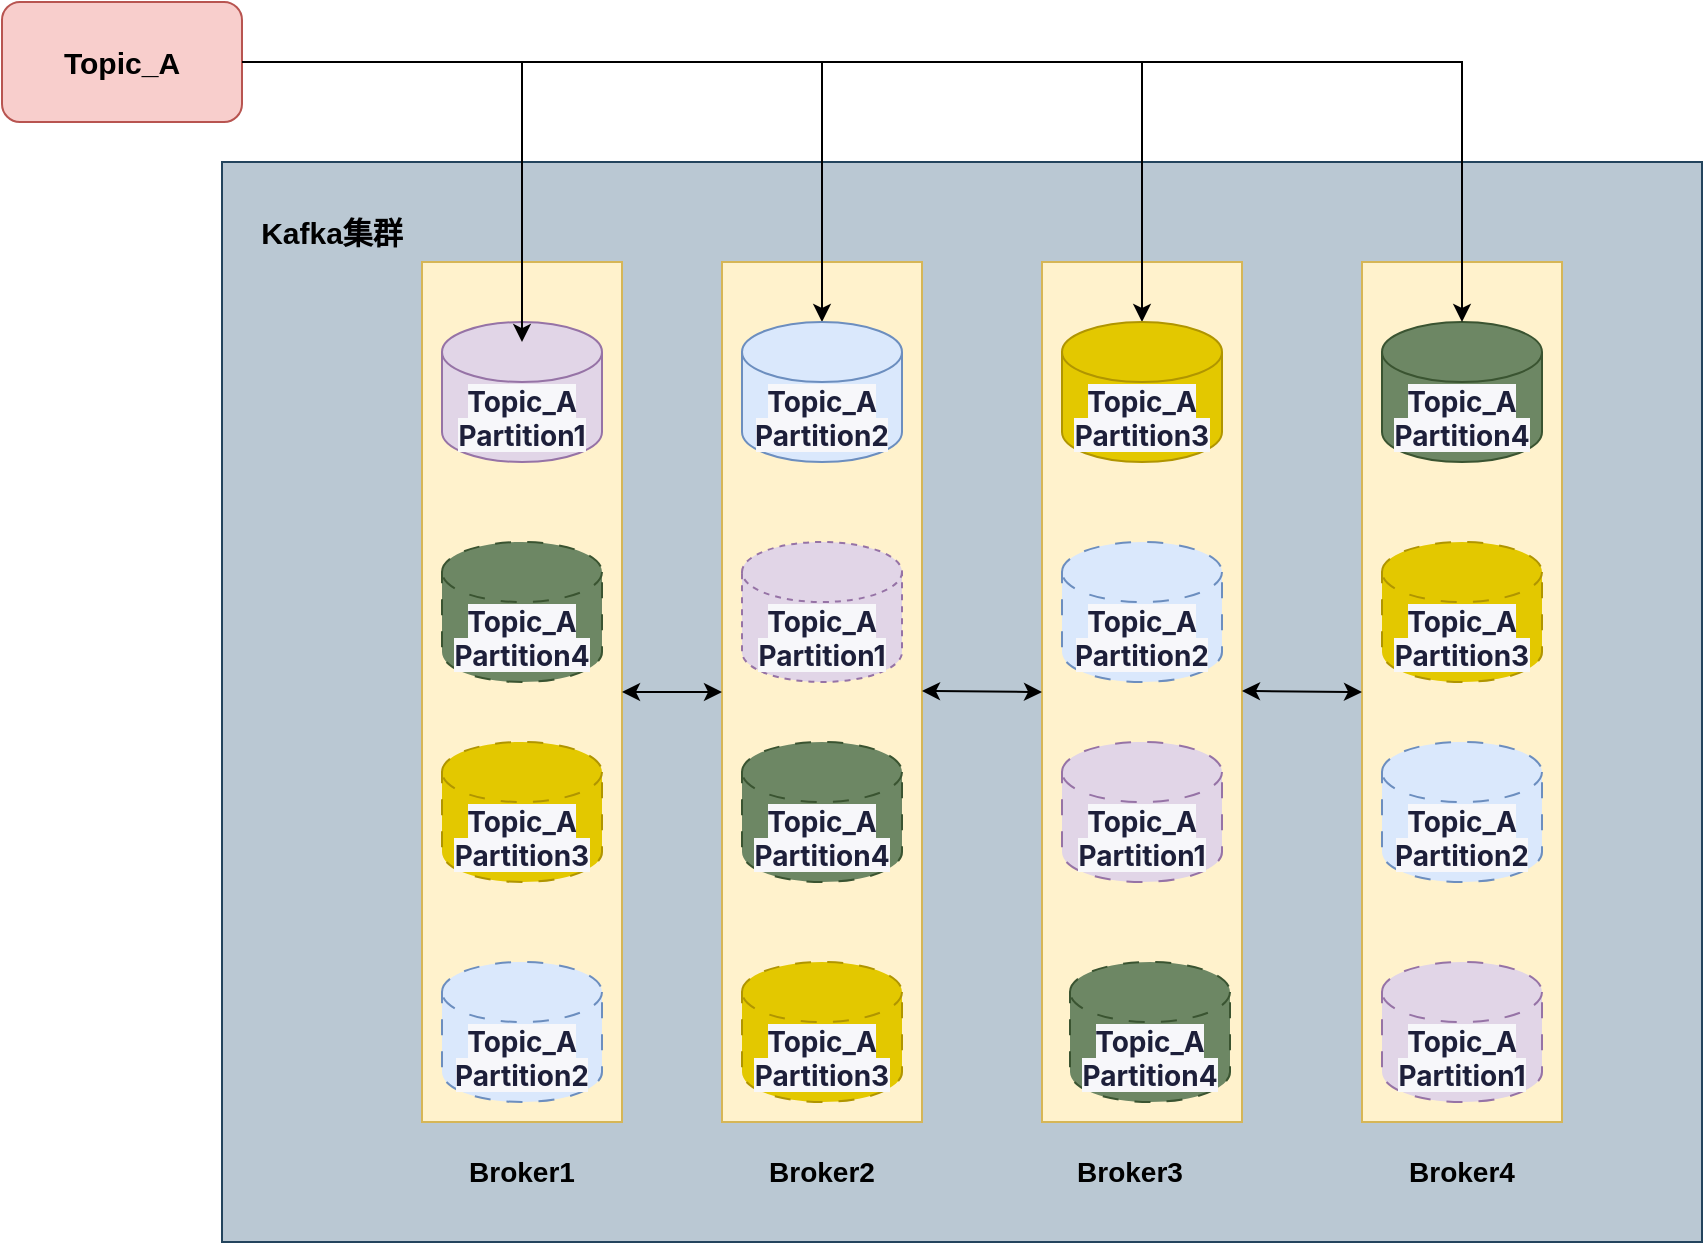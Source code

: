 <mxfile version="21.8.2" type="github">
  <diagram name="第 1 页" id="xGGkfbK6TPt2-oSzVxeK">
    <mxGraphModel dx="2247" dy="744" grid="1" gridSize="10" guides="1" tooltips="1" connect="1" arrows="1" fold="1" page="1" pageScale="1" pageWidth="827" pageHeight="1169" math="0" shadow="0">
      <root>
        <mxCell id="0" />
        <mxCell id="1" parent="0" />
        <mxCell id="0-y21MWVwoMFl5Ftppno-34" value="" style="rounded=0;whiteSpace=wrap;html=1;fillColor=#bac8d3;strokeColor=#23445d;" vertex="1" parent="1">
          <mxGeometry x="-10" y="90" width="740" height="540" as="geometry" />
        </mxCell>
        <mxCell id="0-y21MWVwoMFl5Ftppno-1" value="" style="rounded=0;whiteSpace=wrap;html=1;fillColor=#fff2cc;strokeColor=#d6b656;" vertex="1" parent="1">
          <mxGeometry x="90" y="140" width="100" height="430" as="geometry" />
        </mxCell>
        <mxCell id="0-y21MWVwoMFl5Ftppno-2" value="" style="rounded=0;whiteSpace=wrap;html=1;fillColor=#fff2cc;strokeColor=#d6b656;" vertex="1" parent="1">
          <mxGeometry x="240" y="140" width="100" height="430" as="geometry" />
        </mxCell>
        <mxCell id="0-y21MWVwoMFl5Ftppno-3" value="" style="rounded=0;whiteSpace=wrap;html=1;fillColor=#fff2cc;strokeColor=#d6b656;" vertex="1" parent="1">
          <mxGeometry x="400" y="140" width="100" height="430" as="geometry" />
        </mxCell>
        <mxCell id="0-y21MWVwoMFl5Ftppno-4" value="" style="rounded=0;whiteSpace=wrap;html=1;fillColor=#fff2cc;strokeColor=#d6b656;" vertex="1" parent="1">
          <mxGeometry x="560" y="140" width="100" height="430" as="geometry" />
        </mxCell>
        <mxCell id="0-y21MWVwoMFl5Ftppno-5" value="Broker1" style="text;html=1;strokeColor=none;fillColor=none;align=center;verticalAlign=middle;whiteSpace=wrap;rounded=0;fontStyle=1;fontSize=14;" vertex="1" parent="1">
          <mxGeometry x="110" y="580" width="60" height="30" as="geometry" />
        </mxCell>
        <mxCell id="0-y21MWVwoMFl5Ftppno-6" value="Broker2" style="text;html=1;strokeColor=none;fillColor=none;align=center;verticalAlign=middle;whiteSpace=wrap;rounded=0;fontStyle=1;fontSize=14;" vertex="1" parent="1">
          <mxGeometry x="260" y="580" width="60" height="30" as="geometry" />
        </mxCell>
        <mxCell id="0-y21MWVwoMFl5Ftppno-7" value="Broker3" style="text;html=1;strokeColor=none;fillColor=none;align=center;verticalAlign=middle;whiteSpace=wrap;rounded=0;fontStyle=1;fontSize=14;" vertex="1" parent="1">
          <mxGeometry x="414" y="580" width="60" height="30" as="geometry" />
        </mxCell>
        <mxCell id="0-y21MWVwoMFl5Ftppno-8" value="Broker4" style="text;html=1;strokeColor=none;fillColor=none;align=center;verticalAlign=middle;whiteSpace=wrap;rounded=0;fontStyle=1;fontSize=14;" vertex="1" parent="1">
          <mxGeometry x="580" y="580" width="60" height="30" as="geometry" />
        </mxCell>
        <mxCell id="0-y21MWVwoMFl5Ftppno-16" style="edgeStyle=orthogonalEdgeStyle;rounded=0;orthogonalLoop=1;jettySize=auto;html=1;exitX=1;exitY=0.5;exitDx=0;exitDy=0;" edge="1" parent="1" source="0-y21MWVwoMFl5Ftppno-9" target="0-y21MWVwoMFl5Ftppno-12">
          <mxGeometry relative="1" as="geometry" />
        </mxCell>
        <mxCell id="0-y21MWVwoMFl5Ftppno-17" style="edgeStyle=orthogonalEdgeStyle;rounded=0;orthogonalLoop=1;jettySize=auto;html=1;exitX=1;exitY=0.5;exitDx=0;exitDy=0;" edge="1" parent="1" source="0-y21MWVwoMFl5Ftppno-9" target="0-y21MWVwoMFl5Ftppno-13">
          <mxGeometry relative="1" as="geometry" />
        </mxCell>
        <mxCell id="0-y21MWVwoMFl5Ftppno-9" value="&lt;b&gt;&lt;font style=&quot;font-size: 15px;&quot;&gt;Topic_A&lt;/font&gt;&lt;/b&gt;" style="rounded=1;whiteSpace=wrap;html=1;fillColor=#f8cecc;strokeColor=#b85450;" vertex="1" parent="1">
          <mxGeometry x="-120" y="10" width="120" height="60" as="geometry" />
        </mxCell>
        <mxCell id="0-y21MWVwoMFl5Ftppno-11" value="&lt;span style=&quot;background-color: rgb(247, 247, 250); color: rgb(29, 31, 58); font-family: -apple-system, BlinkMacSystemFont, &amp;quot;Segoe UI&amp;quot;, Roboto, &amp;quot;Helvetica Neue&amp;quot;, Arial, &amp;quot;Noto Sans&amp;quot;, sans-serif, &amp;quot;Apple Color Emoji&amp;quot;, &amp;quot;Segoe UI Emoji&amp;quot;, &amp;quot;Segoe UI Symbol&amp;quot;, &amp;quot;Noto Color Emoji&amp;quot;; font-size: 14px; text-align: start;&quot;&gt;Topic_A&lt;br&gt;Partition1&lt;/span&gt;" style="shape=cylinder3;whiteSpace=wrap;html=1;boundedLbl=1;backgroundOutline=1;size=15;fillColor=#e1d5e7;strokeColor=#9673a6;fontStyle=1" vertex="1" parent="1">
          <mxGeometry x="100" y="170" width="80" height="70" as="geometry" />
        </mxCell>
        <mxCell id="0-y21MWVwoMFl5Ftppno-12" value="&lt;span style=&quot;background-color: rgb(247, 247, 250); color: rgb(29, 31, 58); font-family: -apple-system, BlinkMacSystemFont, &amp;quot;Segoe UI&amp;quot;, Roboto, &amp;quot;Helvetica Neue&amp;quot;, Arial, &amp;quot;Noto Sans&amp;quot;, sans-serif, &amp;quot;Apple Color Emoji&amp;quot;, &amp;quot;Segoe UI Emoji&amp;quot;, &amp;quot;Segoe UI Symbol&amp;quot;, &amp;quot;Noto Color Emoji&amp;quot;; font-size: 14px; text-align: start;&quot;&gt;Topic_A&lt;br&gt;Partition2&lt;/span&gt;" style="shape=cylinder3;whiteSpace=wrap;html=1;boundedLbl=1;backgroundOutline=1;size=15;fillColor=#dae8fc;strokeColor=#6c8ebf;fontStyle=1" vertex="1" parent="1">
          <mxGeometry x="250" y="170" width="80" height="70" as="geometry" />
        </mxCell>
        <mxCell id="0-y21MWVwoMFl5Ftppno-13" value="&lt;span style=&quot;background-color: rgb(247, 247, 250); color: rgb(29, 31, 58); font-family: -apple-system, BlinkMacSystemFont, &amp;quot;Segoe UI&amp;quot;, Roboto, &amp;quot;Helvetica Neue&amp;quot;, Arial, &amp;quot;Noto Sans&amp;quot;, sans-serif, &amp;quot;Apple Color Emoji&amp;quot;, &amp;quot;Segoe UI Emoji&amp;quot;, &amp;quot;Segoe UI Symbol&amp;quot;, &amp;quot;Noto Color Emoji&amp;quot;; font-size: 14px; text-align: start;&quot;&gt;Topic_A&lt;br&gt;Partition3&lt;/span&gt;" style="shape=cylinder3;whiteSpace=wrap;html=1;boundedLbl=1;backgroundOutline=1;size=15;fillColor=#e3c800;strokeColor=#B09500;fontStyle=1;fontColor=#000000;" vertex="1" parent="1">
          <mxGeometry x="410" y="170" width="80" height="70" as="geometry" />
        </mxCell>
        <mxCell id="0-y21MWVwoMFl5Ftppno-14" value="&lt;span style=&quot;background-color: rgb(247, 247, 250); color: rgb(29, 31, 58); font-family: -apple-system, BlinkMacSystemFont, &amp;quot;Segoe UI&amp;quot;, Roboto, &amp;quot;Helvetica Neue&amp;quot;, Arial, &amp;quot;Noto Sans&amp;quot;, sans-serif, &amp;quot;Apple Color Emoji&amp;quot;, &amp;quot;Segoe UI Emoji&amp;quot;, &amp;quot;Segoe UI Symbol&amp;quot;, &amp;quot;Noto Color Emoji&amp;quot;; font-size: 14px; text-align: start;&quot;&gt;Topic_A&lt;br&gt;Partition4&lt;/span&gt;" style="shape=cylinder3;whiteSpace=wrap;html=1;boundedLbl=1;backgroundOutline=1;size=15;fillColor=#6d8764;strokeColor=#3A5431;fontStyle=1;fontColor=#ffffff;" vertex="1" parent="1">
          <mxGeometry x="570" y="170" width="80" height="70" as="geometry" />
        </mxCell>
        <mxCell id="0-y21MWVwoMFl5Ftppno-15" style="edgeStyle=orthogonalEdgeStyle;rounded=0;orthogonalLoop=1;jettySize=auto;html=1;exitX=1;exitY=0.5;exitDx=0;exitDy=0;entryX=0.5;entryY=0.143;entryDx=0;entryDy=0;entryPerimeter=0;" edge="1" parent="1" source="0-y21MWVwoMFl5Ftppno-9" target="0-y21MWVwoMFl5Ftppno-11">
          <mxGeometry relative="1" as="geometry" />
        </mxCell>
        <mxCell id="0-y21MWVwoMFl5Ftppno-18" style="edgeStyle=orthogonalEdgeStyle;rounded=0;orthogonalLoop=1;jettySize=auto;html=1;exitX=1;exitY=0.5;exitDx=0;exitDy=0;entryX=0.5;entryY=0;entryDx=0;entryDy=0;entryPerimeter=0;" edge="1" parent="1" source="0-y21MWVwoMFl5Ftppno-9" target="0-y21MWVwoMFl5Ftppno-14">
          <mxGeometry relative="1" as="geometry" />
        </mxCell>
        <mxCell id="0-y21MWVwoMFl5Ftppno-19" value="&lt;span style=&quot;background-color: rgb(247, 247, 250); color: rgb(29, 31, 58); font-family: -apple-system, BlinkMacSystemFont, &amp;quot;Segoe UI&amp;quot;, Roboto, &amp;quot;Helvetica Neue&amp;quot;, Arial, &amp;quot;Noto Sans&amp;quot;, sans-serif, &amp;quot;Apple Color Emoji&amp;quot;, &amp;quot;Segoe UI Emoji&amp;quot;, &amp;quot;Segoe UI Symbol&amp;quot;, &amp;quot;Noto Color Emoji&amp;quot;; font-size: 14px; text-align: start;&quot;&gt;Topic_A&lt;br&gt;Partition1&lt;/span&gt;" style="shape=cylinder3;whiteSpace=wrap;html=1;boundedLbl=1;backgroundOutline=1;size=15;fillColor=#e1d5e7;strokeColor=#9673a6;fontStyle=1;dashed=1;" vertex="1" parent="1">
          <mxGeometry x="250" y="280" width="80" height="70" as="geometry" />
        </mxCell>
        <mxCell id="0-y21MWVwoMFl5Ftppno-20" value="&lt;span style=&quot;background-color: rgb(247, 247, 250); color: rgb(29, 31, 58); font-family: -apple-system, BlinkMacSystemFont, &amp;quot;Segoe UI&amp;quot;, Roboto, &amp;quot;Helvetica Neue&amp;quot;, Arial, &amp;quot;Noto Sans&amp;quot;, sans-serif, &amp;quot;Apple Color Emoji&amp;quot;, &amp;quot;Segoe UI Emoji&amp;quot;, &amp;quot;Segoe UI Symbol&amp;quot;, &amp;quot;Noto Color Emoji&amp;quot;; font-size: 14px; text-align: start;&quot;&gt;Topic_A&lt;br&gt;Partition1&lt;/span&gt;" style="shape=cylinder3;whiteSpace=wrap;html=1;boundedLbl=1;backgroundOutline=1;size=15;fillColor=#e1d5e7;strokeColor=#9673a6;fontStyle=1;dashed=1;dashPattern=8 8;" vertex="1" parent="1">
          <mxGeometry x="410" y="380" width="80" height="70" as="geometry" />
        </mxCell>
        <mxCell id="0-y21MWVwoMFl5Ftppno-21" value="&lt;span style=&quot;background-color: rgb(247, 247, 250); color: rgb(29, 31, 58); font-family: -apple-system, BlinkMacSystemFont, &amp;quot;Segoe UI&amp;quot;, Roboto, &amp;quot;Helvetica Neue&amp;quot;, Arial, &amp;quot;Noto Sans&amp;quot;, sans-serif, &amp;quot;Apple Color Emoji&amp;quot;, &amp;quot;Segoe UI Emoji&amp;quot;, &amp;quot;Segoe UI Symbol&amp;quot;, &amp;quot;Noto Color Emoji&amp;quot;; font-size: 14px; text-align: start;&quot;&gt;Topic_A&lt;br&gt;Partition1&lt;/span&gt;" style="shape=cylinder3;whiteSpace=wrap;html=1;boundedLbl=1;backgroundOutline=1;size=15;fillColor=#e1d5e7;strokeColor=#9673a6;fontStyle=1;dashed=1;dashPattern=8 8;" vertex="1" parent="1">
          <mxGeometry x="570" y="490" width="80" height="70" as="geometry" />
        </mxCell>
        <mxCell id="0-y21MWVwoMFl5Ftppno-22" value="&lt;span style=&quot;background-color: rgb(247, 247, 250); color: rgb(29, 31, 58); font-family: -apple-system, BlinkMacSystemFont, &amp;quot;Segoe UI&amp;quot;, Roboto, &amp;quot;Helvetica Neue&amp;quot;, Arial, &amp;quot;Noto Sans&amp;quot;, sans-serif, &amp;quot;Apple Color Emoji&amp;quot;, &amp;quot;Segoe UI Emoji&amp;quot;, &amp;quot;Segoe UI Symbol&amp;quot;, &amp;quot;Noto Color Emoji&amp;quot;; font-size: 14px; text-align: start;&quot;&gt;Topic_A&lt;br&gt;Partition2&lt;/span&gt;" style="shape=cylinder3;whiteSpace=wrap;html=1;boundedLbl=1;backgroundOutline=1;size=15;fillColor=#dae8fc;strokeColor=#6c8ebf;fontStyle=1;dashed=1;dashPattern=8 8;" vertex="1" parent="1">
          <mxGeometry x="410" y="280" width="80" height="70" as="geometry" />
        </mxCell>
        <mxCell id="0-y21MWVwoMFl5Ftppno-23" value="&lt;span style=&quot;background-color: rgb(247, 247, 250); color: rgb(29, 31, 58); font-family: -apple-system, BlinkMacSystemFont, &amp;quot;Segoe UI&amp;quot;, Roboto, &amp;quot;Helvetica Neue&amp;quot;, Arial, &amp;quot;Noto Sans&amp;quot;, sans-serif, &amp;quot;Apple Color Emoji&amp;quot;, &amp;quot;Segoe UI Emoji&amp;quot;, &amp;quot;Segoe UI Symbol&amp;quot;, &amp;quot;Noto Color Emoji&amp;quot;; font-size: 14px; text-align: start;&quot;&gt;Topic_A&lt;br&gt;Partition2&lt;/span&gt;" style="shape=cylinder3;whiteSpace=wrap;html=1;boundedLbl=1;backgroundOutline=1;size=15;fillColor=#dae8fc;strokeColor=#6c8ebf;fontStyle=1;dashed=1;dashPattern=8 8;" vertex="1" parent="1">
          <mxGeometry x="570" y="380" width="80" height="70" as="geometry" />
        </mxCell>
        <mxCell id="0-y21MWVwoMFl5Ftppno-24" value="&lt;span style=&quot;background-color: rgb(247, 247, 250); color: rgb(29, 31, 58); font-family: -apple-system, BlinkMacSystemFont, &amp;quot;Segoe UI&amp;quot;, Roboto, &amp;quot;Helvetica Neue&amp;quot;, Arial, &amp;quot;Noto Sans&amp;quot;, sans-serif, &amp;quot;Apple Color Emoji&amp;quot;, &amp;quot;Segoe UI Emoji&amp;quot;, &amp;quot;Segoe UI Symbol&amp;quot;, &amp;quot;Noto Color Emoji&amp;quot;; font-size: 14px; text-align: start;&quot;&gt;Topic_A&lt;br&gt;Partition2&lt;/span&gt;" style="shape=cylinder3;whiteSpace=wrap;html=1;boundedLbl=1;backgroundOutline=1;size=15;fillColor=#dae8fc;strokeColor=#6c8ebf;fontStyle=1;dashed=1;dashPattern=8 8;" vertex="1" parent="1">
          <mxGeometry x="100" y="490" width="80" height="70" as="geometry" />
        </mxCell>
        <mxCell id="0-y21MWVwoMFl5Ftppno-25" value="&lt;span style=&quot;background-color: rgb(247, 247, 250); color: rgb(29, 31, 58); font-family: -apple-system, BlinkMacSystemFont, &amp;quot;Segoe UI&amp;quot;, Roboto, &amp;quot;Helvetica Neue&amp;quot;, Arial, &amp;quot;Noto Sans&amp;quot;, sans-serif, &amp;quot;Apple Color Emoji&amp;quot;, &amp;quot;Segoe UI Emoji&amp;quot;, &amp;quot;Segoe UI Symbol&amp;quot;, &amp;quot;Noto Color Emoji&amp;quot;; font-size: 14px; text-align: start;&quot;&gt;Topic_A&lt;br&gt;Partition4&lt;/span&gt;" style="shape=cylinder3;whiteSpace=wrap;html=1;boundedLbl=1;backgroundOutline=1;size=15;fillColor=#6d8764;strokeColor=#3A5431;fontStyle=1;fontColor=#ffffff;dashed=1;dashPattern=8 8;" vertex="1" parent="1">
          <mxGeometry x="100" y="280" width="80" height="70" as="geometry" />
        </mxCell>
        <mxCell id="0-y21MWVwoMFl5Ftppno-26" value="&lt;span style=&quot;background-color: rgb(247, 247, 250); color: rgb(29, 31, 58); font-family: -apple-system, BlinkMacSystemFont, &amp;quot;Segoe UI&amp;quot;, Roboto, &amp;quot;Helvetica Neue&amp;quot;, Arial, &amp;quot;Noto Sans&amp;quot;, sans-serif, &amp;quot;Apple Color Emoji&amp;quot;, &amp;quot;Segoe UI Emoji&amp;quot;, &amp;quot;Segoe UI Symbol&amp;quot;, &amp;quot;Noto Color Emoji&amp;quot;; font-size: 14px; text-align: start;&quot;&gt;Topic_A&lt;br&gt;Partition4&lt;/span&gt;" style="shape=cylinder3;whiteSpace=wrap;html=1;boundedLbl=1;backgroundOutline=1;size=15;fillColor=#6d8764;strokeColor=#3A5431;fontStyle=1;fontColor=#ffffff;dashed=1;dashPattern=8 8;" vertex="1" parent="1">
          <mxGeometry x="250" y="380" width="80" height="70" as="geometry" />
        </mxCell>
        <mxCell id="0-y21MWVwoMFl5Ftppno-27" value="&lt;span style=&quot;background-color: rgb(247, 247, 250); color: rgb(29, 31, 58); font-family: -apple-system, BlinkMacSystemFont, &amp;quot;Segoe UI&amp;quot;, Roboto, &amp;quot;Helvetica Neue&amp;quot;, Arial, &amp;quot;Noto Sans&amp;quot;, sans-serif, &amp;quot;Apple Color Emoji&amp;quot;, &amp;quot;Segoe UI Emoji&amp;quot;, &amp;quot;Segoe UI Symbol&amp;quot;, &amp;quot;Noto Color Emoji&amp;quot;; font-size: 14px; text-align: start;&quot;&gt;Topic_A&lt;br&gt;Partition4&lt;/span&gt;" style="shape=cylinder3;whiteSpace=wrap;html=1;boundedLbl=1;backgroundOutline=1;size=15;fillColor=#6d8764;strokeColor=#3A5431;fontStyle=1;fontColor=#ffffff;dashed=1;dashPattern=8 8;" vertex="1" parent="1">
          <mxGeometry x="414" y="490" width="80" height="70" as="geometry" />
        </mxCell>
        <mxCell id="0-y21MWVwoMFl5Ftppno-28" value="&lt;span style=&quot;background-color: rgb(247, 247, 250); color: rgb(29, 31, 58); font-family: -apple-system, BlinkMacSystemFont, &amp;quot;Segoe UI&amp;quot;, Roboto, &amp;quot;Helvetica Neue&amp;quot;, Arial, &amp;quot;Noto Sans&amp;quot;, sans-serif, &amp;quot;Apple Color Emoji&amp;quot;, &amp;quot;Segoe UI Emoji&amp;quot;, &amp;quot;Segoe UI Symbol&amp;quot;, &amp;quot;Noto Color Emoji&amp;quot;; font-size: 14px; text-align: start;&quot;&gt;Topic_A&lt;br&gt;Partition3&lt;/span&gt;" style="shape=cylinder3;whiteSpace=wrap;html=1;boundedLbl=1;backgroundOutline=1;size=15;fillColor=#e3c800;strokeColor=#B09500;fontStyle=1;fontColor=#000000;dashed=1;dashPattern=8 8;" vertex="1" parent="1">
          <mxGeometry x="570" y="280" width="80" height="70" as="geometry" />
        </mxCell>
        <mxCell id="0-y21MWVwoMFl5Ftppno-29" value="&lt;span style=&quot;background-color: rgb(247, 247, 250); color: rgb(29, 31, 58); font-family: -apple-system, BlinkMacSystemFont, &amp;quot;Segoe UI&amp;quot;, Roboto, &amp;quot;Helvetica Neue&amp;quot;, Arial, &amp;quot;Noto Sans&amp;quot;, sans-serif, &amp;quot;Apple Color Emoji&amp;quot;, &amp;quot;Segoe UI Emoji&amp;quot;, &amp;quot;Segoe UI Symbol&amp;quot;, &amp;quot;Noto Color Emoji&amp;quot;; font-size: 14px; text-align: start;&quot;&gt;Topic_A&lt;br&gt;Partition3&lt;/span&gt;" style="shape=cylinder3;whiteSpace=wrap;html=1;boundedLbl=1;backgroundOutline=1;size=15;fillColor=#e3c800;strokeColor=#B09500;fontStyle=1;fontColor=#000000;dashed=1;dashPattern=8 8;" vertex="1" parent="1">
          <mxGeometry x="100" y="380" width="80" height="70" as="geometry" />
        </mxCell>
        <mxCell id="0-y21MWVwoMFl5Ftppno-30" value="&lt;span style=&quot;background-color: rgb(247, 247, 250); color: rgb(29, 31, 58); font-family: -apple-system, BlinkMacSystemFont, &amp;quot;Segoe UI&amp;quot;, Roboto, &amp;quot;Helvetica Neue&amp;quot;, Arial, &amp;quot;Noto Sans&amp;quot;, sans-serif, &amp;quot;Apple Color Emoji&amp;quot;, &amp;quot;Segoe UI Emoji&amp;quot;, &amp;quot;Segoe UI Symbol&amp;quot;, &amp;quot;Noto Color Emoji&amp;quot;; font-size: 14px; text-align: start;&quot;&gt;Topic_A&lt;br&gt;Partition3&lt;/span&gt;" style="shape=cylinder3;whiteSpace=wrap;html=1;boundedLbl=1;backgroundOutline=1;size=15;fillColor=#e3c800;strokeColor=#B09500;fontStyle=1;fontColor=#000000;dashed=1;dashPattern=8 8;" vertex="1" parent="1">
          <mxGeometry x="250" y="490" width="80" height="70" as="geometry" />
        </mxCell>
        <mxCell id="0-y21MWVwoMFl5Ftppno-31" value="" style="endArrow=classic;startArrow=classic;html=1;rounded=0;entryX=0;entryY=0.5;entryDx=0;entryDy=0;" edge="1" parent="1" target="0-y21MWVwoMFl5Ftppno-2">
          <mxGeometry width="50" height="50" relative="1" as="geometry">
            <mxPoint x="190" y="355" as="sourcePoint" />
            <mxPoint x="-50" y="330" as="targetPoint" />
          </mxGeometry>
        </mxCell>
        <mxCell id="0-y21MWVwoMFl5Ftppno-32" value="" style="endArrow=classic;startArrow=classic;html=1;rounded=0;entryX=0;entryY=0.5;entryDx=0;entryDy=0;" edge="1" parent="1" target="0-y21MWVwoMFl5Ftppno-3">
          <mxGeometry width="50" height="50" relative="1" as="geometry">
            <mxPoint x="340" y="354.5" as="sourcePoint" />
            <mxPoint x="390" y="354.5" as="targetPoint" />
          </mxGeometry>
        </mxCell>
        <mxCell id="0-y21MWVwoMFl5Ftppno-33" value="" style="endArrow=classic;startArrow=classic;html=1;rounded=0;entryX=0;entryY=0.5;entryDx=0;entryDy=0;" edge="1" parent="1" target="0-y21MWVwoMFl5Ftppno-4">
          <mxGeometry width="50" height="50" relative="1" as="geometry">
            <mxPoint x="500" y="354.5" as="sourcePoint" />
            <mxPoint x="550" y="354.5" as="targetPoint" />
          </mxGeometry>
        </mxCell>
        <mxCell id="0-y21MWVwoMFl5Ftppno-35" value="Kafka集群" style="text;html=1;strokeColor=none;fillColor=none;align=center;verticalAlign=middle;whiteSpace=wrap;rounded=0;fontStyle=1;fontSize=15;" vertex="1" parent="1">
          <mxGeometry y="110" width="90" height="30" as="geometry" />
        </mxCell>
      </root>
    </mxGraphModel>
  </diagram>
</mxfile>

